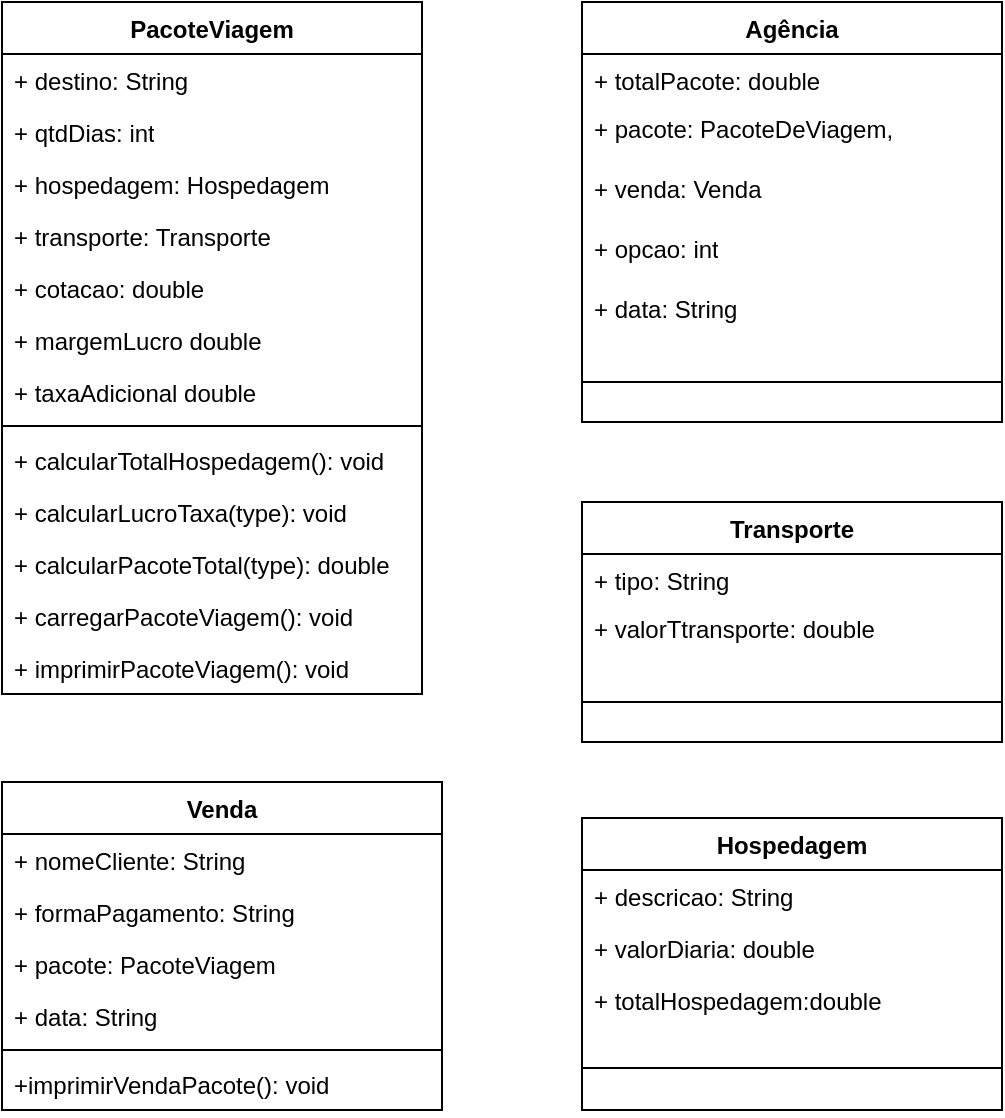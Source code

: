 <mxfile version="24.4.4" type="github">
  <diagram name="Page-1" id="c4acf3e9-155e-7222-9cf6-157b1a14988f">
    <mxGraphModel dx="878" dy="1822" grid="1" gridSize="10" guides="1" tooltips="1" connect="1" arrows="1" fold="1" page="1" pageScale="1" pageWidth="827" pageHeight="1169" background="none" math="0" shadow="0">
      <root>
        <mxCell id="0" />
        <mxCell id="1" parent="0" />
        <mxCell id="d0E9Y7aq-2f7aIJOlbN4-1" value="Transporte" style="swimlane;fontStyle=1;align=center;verticalAlign=top;childLayout=stackLayout;horizontal=1;startSize=26;horizontalStack=0;resizeParent=1;resizeParentMax=0;resizeLast=0;collapsible=1;marginBottom=0;whiteSpace=wrap;html=1;" parent="1" vertex="1">
          <mxGeometry x="360" y="110" width="210" height="120" as="geometry" />
        </mxCell>
        <mxCell id="d0E9Y7aq-2f7aIJOlbN4-17" value="+ tipo: String" style="text;strokeColor=none;fillColor=none;align=left;verticalAlign=top;spacingLeft=4;spacingRight=4;overflow=hidden;rotatable=0;points=[[0,0.5],[1,0.5]];portConstraint=eastwest;whiteSpace=wrap;html=1;" parent="d0E9Y7aq-2f7aIJOlbN4-1" vertex="1">
          <mxGeometry y="26" width="210" height="24" as="geometry" />
        </mxCell>
        <mxCell id="d0E9Y7aq-2f7aIJOlbN4-4" value="+ valorTtransporte: double" style="text;strokeColor=none;fillColor=none;align=left;verticalAlign=top;spacingLeft=4;spacingRight=4;overflow=hidden;rotatable=0;points=[[0,0.5],[1,0.5]];portConstraint=eastwest;whiteSpace=wrap;html=1;" parent="d0E9Y7aq-2f7aIJOlbN4-1" vertex="1">
          <mxGeometry y="50" width="210" height="30" as="geometry" />
        </mxCell>
        <mxCell id="d0E9Y7aq-2f7aIJOlbN4-3" value="" style="line;strokeWidth=1;fillColor=none;align=left;verticalAlign=middle;spacingTop=-1;spacingLeft=3;spacingRight=3;rotatable=0;labelPosition=right;points=[];portConstraint=eastwest;strokeColor=inherit;" parent="d0E9Y7aq-2f7aIJOlbN4-1" vertex="1">
          <mxGeometry y="80" width="210" height="40" as="geometry" />
        </mxCell>
        <mxCell id="d0E9Y7aq-2f7aIJOlbN4-5" value="PacoteViagem" style="swimlane;fontStyle=1;align=center;verticalAlign=top;childLayout=stackLayout;horizontal=1;startSize=26;horizontalStack=0;resizeParent=1;resizeParentMax=0;resizeLast=0;collapsible=1;marginBottom=0;whiteSpace=wrap;html=1;" parent="1" vertex="1">
          <mxGeometry x="70" y="-140" width="210" height="346" as="geometry" />
        </mxCell>
        <mxCell id="d0E9Y7aq-2f7aIJOlbN4-6" value="+ destino: String" style="text;strokeColor=none;fillColor=none;align=left;verticalAlign=top;spacingLeft=4;spacingRight=4;overflow=hidden;rotatable=0;points=[[0,0.5],[1,0.5]];portConstraint=eastwest;whiteSpace=wrap;html=1;" parent="d0E9Y7aq-2f7aIJOlbN4-5" vertex="1">
          <mxGeometry y="26" width="210" height="26" as="geometry" />
        </mxCell>
        <mxCell id="d0E9Y7aq-2f7aIJOlbN4-22" value="+ qtdDias: int" style="text;strokeColor=none;fillColor=none;align=left;verticalAlign=top;spacingLeft=4;spacingRight=4;overflow=hidden;rotatable=0;points=[[0,0.5],[1,0.5]];portConstraint=eastwest;whiteSpace=wrap;html=1;" parent="d0E9Y7aq-2f7aIJOlbN4-5" vertex="1">
          <mxGeometry y="52" width="210" height="26" as="geometry" />
        </mxCell>
        <mxCell id="d0E9Y7aq-2f7aIJOlbN4-21" value="+ hospedagem: Hospedagem" style="text;strokeColor=none;fillColor=none;align=left;verticalAlign=top;spacingLeft=4;spacingRight=4;overflow=hidden;rotatable=0;points=[[0,0.5],[1,0.5]];portConstraint=eastwest;whiteSpace=wrap;html=1;" parent="d0E9Y7aq-2f7aIJOlbN4-5" vertex="1">
          <mxGeometry y="78" width="210" height="26" as="geometry" />
        </mxCell>
        <mxCell id="d0E9Y7aq-2f7aIJOlbN4-20" value="+ transporte: Transporte" style="text;strokeColor=none;fillColor=none;align=left;verticalAlign=top;spacingLeft=4;spacingRight=4;overflow=hidden;rotatable=0;points=[[0,0.5],[1,0.5]];portConstraint=eastwest;whiteSpace=wrap;html=1;" parent="d0E9Y7aq-2f7aIJOlbN4-5" vertex="1">
          <mxGeometry y="104" width="210" height="26" as="geometry" />
        </mxCell>
        <mxCell id="0tfdRXOQhK_VRWz9al_8-6" value="+ cotacao: double" style="text;strokeColor=none;fillColor=none;align=left;verticalAlign=top;spacingLeft=4;spacingRight=4;overflow=hidden;rotatable=0;points=[[0,0.5],[1,0.5]];portConstraint=eastwest;whiteSpace=wrap;html=1;" vertex="1" parent="d0E9Y7aq-2f7aIJOlbN4-5">
          <mxGeometry y="130" width="210" height="26" as="geometry" />
        </mxCell>
        <mxCell id="0tfdRXOQhK_VRWz9al_8-7" value="+ margemLucro double" style="text;strokeColor=none;fillColor=none;align=left;verticalAlign=top;spacingLeft=4;spacingRight=4;overflow=hidden;rotatable=0;points=[[0,0.5],[1,0.5]];portConstraint=eastwest;whiteSpace=wrap;html=1;" vertex="1" parent="d0E9Y7aq-2f7aIJOlbN4-5">
          <mxGeometry y="156" width="210" height="26" as="geometry" />
        </mxCell>
        <mxCell id="0tfdRXOQhK_VRWz9al_8-9" value="+ taxaAdicional double" style="text;strokeColor=none;fillColor=none;align=left;verticalAlign=top;spacingLeft=4;spacingRight=4;overflow=hidden;rotatable=0;points=[[0,0.5],[1,0.5]];portConstraint=eastwest;whiteSpace=wrap;html=1;" vertex="1" parent="d0E9Y7aq-2f7aIJOlbN4-5">
          <mxGeometry y="182" width="210" height="26" as="geometry" />
        </mxCell>
        <mxCell id="d0E9Y7aq-2f7aIJOlbN4-7" value="" style="line;strokeWidth=1;fillColor=none;align=left;verticalAlign=middle;spacingTop=-1;spacingLeft=3;spacingRight=3;rotatable=0;labelPosition=right;points=[];portConstraint=eastwest;strokeColor=inherit;" parent="d0E9Y7aq-2f7aIJOlbN4-5" vertex="1">
          <mxGeometry y="208" width="210" height="8" as="geometry" />
        </mxCell>
        <mxCell id="d0E9Y7aq-2f7aIJOlbN4-23" value="+ calcularTotalHospedagem(): void" style="text;strokeColor=none;fillColor=none;align=left;verticalAlign=top;spacingLeft=4;spacingRight=4;overflow=hidden;rotatable=0;points=[[0,0.5],[1,0.5]];portConstraint=eastwest;whiteSpace=wrap;html=1;" parent="d0E9Y7aq-2f7aIJOlbN4-5" vertex="1">
          <mxGeometry y="216" width="210" height="26" as="geometry" />
        </mxCell>
        <mxCell id="d0E9Y7aq-2f7aIJOlbN4-24" value="+ calcularLucroTaxa(type): void" style="text;strokeColor=none;fillColor=none;align=left;verticalAlign=top;spacingLeft=4;spacingRight=4;overflow=hidden;rotatable=0;points=[[0,0.5],[1,0.5]];portConstraint=eastwest;whiteSpace=wrap;html=1;" parent="d0E9Y7aq-2f7aIJOlbN4-5" vertex="1">
          <mxGeometry y="242" width="210" height="26" as="geometry" />
        </mxCell>
        <mxCell id="0tfdRXOQhK_VRWz9al_8-10" value="+ calcularPacoteTotal(type): double" style="text;strokeColor=none;fillColor=none;align=left;verticalAlign=top;spacingLeft=4;spacingRight=4;overflow=hidden;rotatable=0;points=[[0,0.5],[1,0.5]];portConstraint=eastwest;whiteSpace=wrap;html=1;" vertex="1" parent="d0E9Y7aq-2f7aIJOlbN4-5">
          <mxGeometry y="268" width="210" height="26" as="geometry" />
        </mxCell>
        <mxCell id="d0E9Y7aq-2f7aIJOlbN4-8" value="+ carregarPacoteViagem(): void" style="text;strokeColor=none;fillColor=none;align=left;verticalAlign=top;spacingLeft=4;spacingRight=4;overflow=hidden;rotatable=0;points=[[0,0.5],[1,0.5]];portConstraint=eastwest;whiteSpace=wrap;html=1;" parent="d0E9Y7aq-2f7aIJOlbN4-5" vertex="1">
          <mxGeometry y="294" width="210" height="26" as="geometry" />
        </mxCell>
        <mxCell id="0tfdRXOQhK_VRWz9al_8-11" value="+ imprimirPacoteViagem(): void" style="text;strokeColor=none;fillColor=none;align=left;verticalAlign=top;spacingLeft=4;spacingRight=4;overflow=hidden;rotatable=0;points=[[0,0.5],[1,0.5]];portConstraint=eastwest;whiteSpace=wrap;html=1;" vertex="1" parent="d0E9Y7aq-2f7aIJOlbN4-5">
          <mxGeometry y="320" width="210" height="26" as="geometry" />
        </mxCell>
        <mxCell id="d0E9Y7aq-2f7aIJOlbN4-9" value="Hospedagem" style="swimlane;fontStyle=1;align=center;verticalAlign=top;childLayout=stackLayout;horizontal=1;startSize=26;horizontalStack=0;resizeParent=1;resizeParentMax=0;resizeLast=0;collapsible=1;marginBottom=0;whiteSpace=wrap;html=1;" parent="1" vertex="1">
          <mxGeometry x="360" y="268" width="210" height="146" as="geometry" />
        </mxCell>
        <mxCell id="d0E9Y7aq-2f7aIJOlbN4-19" value="+ descricao: String" style="text;strokeColor=none;fillColor=none;align=left;verticalAlign=top;spacingLeft=4;spacingRight=4;overflow=hidden;rotatable=0;points=[[0,0.5],[1,0.5]];portConstraint=eastwest;whiteSpace=wrap;html=1;" parent="d0E9Y7aq-2f7aIJOlbN4-9" vertex="1">
          <mxGeometry y="26" width="210" height="26" as="geometry" />
        </mxCell>
        <mxCell id="d0E9Y7aq-2f7aIJOlbN4-10" value="+ valorDiaria: double" style="text;strokeColor=none;fillColor=none;align=left;verticalAlign=top;spacingLeft=4;spacingRight=4;overflow=hidden;rotatable=0;points=[[0,0.5],[1,0.5]];portConstraint=eastwest;whiteSpace=wrap;html=1;" parent="d0E9Y7aq-2f7aIJOlbN4-9" vertex="1">
          <mxGeometry y="52" width="210" height="26" as="geometry" />
        </mxCell>
        <mxCell id="0tfdRXOQhK_VRWz9al_8-5" value="+ totalHospedagem:double" style="text;strokeColor=none;fillColor=none;align=left;verticalAlign=top;spacingLeft=4;spacingRight=4;overflow=hidden;rotatable=0;points=[[0,0.5],[1,0.5]];portConstraint=eastwest;whiteSpace=wrap;html=1;" vertex="1" parent="d0E9Y7aq-2f7aIJOlbN4-9">
          <mxGeometry y="78" width="210" height="26" as="geometry" />
        </mxCell>
        <mxCell id="d0E9Y7aq-2f7aIJOlbN4-11" value="" style="line;strokeWidth=1;fillColor=none;align=left;verticalAlign=middle;spacingTop=-1;spacingLeft=3;spacingRight=3;rotatable=0;labelPosition=right;points=[];portConstraint=eastwest;strokeColor=inherit;" parent="d0E9Y7aq-2f7aIJOlbN4-9" vertex="1">
          <mxGeometry y="104" width="210" height="42" as="geometry" />
        </mxCell>
        <mxCell id="d0E9Y7aq-2f7aIJOlbN4-13" value="Venda" style="swimlane;fontStyle=1;align=center;verticalAlign=top;childLayout=stackLayout;horizontal=1;startSize=26;horizontalStack=0;resizeParent=1;resizeParentMax=0;resizeLast=0;collapsible=1;marginBottom=0;whiteSpace=wrap;html=1;" parent="1" vertex="1">
          <mxGeometry x="70" y="250" width="220" height="164" as="geometry" />
        </mxCell>
        <mxCell id="d0E9Y7aq-2f7aIJOlbN4-25" value="+ nomeCliente: String" style="text;strokeColor=none;fillColor=none;align=left;verticalAlign=top;spacingLeft=4;spacingRight=4;overflow=hidden;rotatable=0;points=[[0,0.5],[1,0.5]];portConstraint=eastwest;whiteSpace=wrap;html=1;" parent="d0E9Y7aq-2f7aIJOlbN4-13" vertex="1">
          <mxGeometry y="26" width="220" height="26" as="geometry" />
        </mxCell>
        <mxCell id="d0E9Y7aq-2f7aIJOlbN4-14" value="+ formaPagamento: String" style="text;strokeColor=none;fillColor=none;align=left;verticalAlign=top;spacingLeft=4;spacingRight=4;overflow=hidden;rotatable=0;points=[[0,0.5],[1,0.5]];portConstraint=eastwest;whiteSpace=wrap;html=1;" parent="d0E9Y7aq-2f7aIJOlbN4-13" vertex="1">
          <mxGeometry y="52" width="220" height="26" as="geometry" />
        </mxCell>
        <mxCell id="d0E9Y7aq-2f7aIJOlbN4-26" value="+ pacote: PacoteViagem" style="text;strokeColor=none;fillColor=none;align=left;verticalAlign=top;spacingLeft=4;spacingRight=4;overflow=hidden;rotatable=0;points=[[0,0.5],[1,0.5]];portConstraint=eastwest;whiteSpace=wrap;html=1;" parent="d0E9Y7aq-2f7aIJOlbN4-13" vertex="1">
          <mxGeometry y="78" width="220" height="26" as="geometry" />
        </mxCell>
        <mxCell id="0tfdRXOQhK_VRWz9al_8-4" value="+ data: String" style="text;strokeColor=none;fillColor=none;align=left;verticalAlign=top;spacingLeft=4;spacingRight=4;overflow=hidden;rotatable=0;points=[[0,0.5],[1,0.5]];portConstraint=eastwest;whiteSpace=wrap;html=1;" vertex="1" parent="d0E9Y7aq-2f7aIJOlbN4-13">
          <mxGeometry y="104" width="220" height="26" as="geometry" />
        </mxCell>
        <mxCell id="d0E9Y7aq-2f7aIJOlbN4-15" value="" style="line;strokeWidth=1;fillColor=none;align=left;verticalAlign=middle;spacingTop=-1;spacingLeft=3;spacingRight=3;rotatable=0;labelPosition=right;points=[];portConstraint=eastwest;strokeColor=inherit;" parent="d0E9Y7aq-2f7aIJOlbN4-13" vertex="1">
          <mxGeometry y="130" width="220" height="8" as="geometry" />
        </mxCell>
        <mxCell id="d0E9Y7aq-2f7aIJOlbN4-27" value="+imprimirVendaPacote(): void" style="text;strokeColor=none;fillColor=none;align=left;verticalAlign=top;spacingLeft=4;spacingRight=4;overflow=hidden;rotatable=0;points=[[0,0.5],[1,0.5]];portConstraint=eastwest;whiteSpace=wrap;html=1;" parent="d0E9Y7aq-2f7aIJOlbN4-13" vertex="1">
          <mxGeometry y="138" width="220" height="26" as="geometry" />
        </mxCell>
        <mxCell id="0tfdRXOQhK_VRWz9al_8-12" value="Agência" style="swimlane;fontStyle=1;align=center;verticalAlign=top;childLayout=stackLayout;horizontal=1;startSize=26;horizontalStack=0;resizeParent=1;resizeParentMax=0;resizeLast=0;collapsible=1;marginBottom=0;whiteSpace=wrap;html=1;" vertex="1" parent="1">
          <mxGeometry x="360" y="-140" width="210" height="210" as="geometry" />
        </mxCell>
        <mxCell id="0tfdRXOQhK_VRWz9al_8-13" value="+ totalPacote: double" style="text;strokeColor=none;fillColor=none;align=left;verticalAlign=top;spacingLeft=4;spacingRight=4;overflow=hidden;rotatable=0;points=[[0,0.5],[1,0.5]];portConstraint=eastwest;whiteSpace=wrap;html=1;" vertex="1" parent="0tfdRXOQhK_VRWz9al_8-12">
          <mxGeometry y="26" width="210" height="24" as="geometry" />
        </mxCell>
        <mxCell id="0tfdRXOQhK_VRWz9al_8-14" value="+ pacote: PacoteDeViagem," style="text;strokeColor=none;fillColor=none;align=left;verticalAlign=top;spacingLeft=4;spacingRight=4;overflow=hidden;rotatable=0;points=[[0,0.5],[1,0.5]];portConstraint=eastwest;whiteSpace=wrap;html=1;" vertex="1" parent="0tfdRXOQhK_VRWz9al_8-12">
          <mxGeometry y="50" width="210" height="30" as="geometry" />
        </mxCell>
        <mxCell id="0tfdRXOQhK_VRWz9al_8-16" value="+ venda: Venda" style="text;strokeColor=none;fillColor=none;align=left;verticalAlign=top;spacingLeft=4;spacingRight=4;overflow=hidden;rotatable=0;points=[[0,0.5],[1,0.5]];portConstraint=eastwest;whiteSpace=wrap;html=1;" vertex="1" parent="0tfdRXOQhK_VRWz9al_8-12">
          <mxGeometry y="80" width="210" height="30" as="geometry" />
        </mxCell>
        <mxCell id="0tfdRXOQhK_VRWz9al_8-17" value="+ opcao: int" style="text;strokeColor=none;fillColor=none;align=left;verticalAlign=top;spacingLeft=4;spacingRight=4;overflow=hidden;rotatable=0;points=[[0,0.5],[1,0.5]];portConstraint=eastwest;whiteSpace=wrap;html=1;" vertex="1" parent="0tfdRXOQhK_VRWz9al_8-12">
          <mxGeometry y="110" width="210" height="30" as="geometry" />
        </mxCell>
        <mxCell id="0tfdRXOQhK_VRWz9al_8-18" value="+ data: String" style="text;strokeColor=none;fillColor=none;align=left;verticalAlign=top;spacingLeft=4;spacingRight=4;overflow=hidden;rotatable=0;points=[[0,0.5],[1,0.5]];portConstraint=eastwest;whiteSpace=wrap;html=1;" vertex="1" parent="0tfdRXOQhK_VRWz9al_8-12">
          <mxGeometry y="140" width="210" height="30" as="geometry" />
        </mxCell>
        <mxCell id="0tfdRXOQhK_VRWz9al_8-15" value="" style="line;strokeWidth=1;fillColor=none;align=left;verticalAlign=middle;spacingTop=-1;spacingLeft=3;spacingRight=3;rotatable=0;labelPosition=right;points=[];portConstraint=eastwest;strokeColor=inherit;" vertex="1" parent="0tfdRXOQhK_VRWz9al_8-12">
          <mxGeometry y="170" width="210" height="40" as="geometry" />
        </mxCell>
      </root>
    </mxGraphModel>
  </diagram>
</mxfile>

